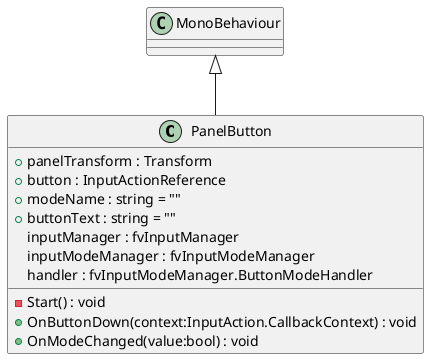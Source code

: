 @startuml
class PanelButton {
    + panelTransform : Transform
    + button : InputActionReference
    + modeName : string = ""
    + buttonText : string = ""
    inputManager : fvInputManager
    inputModeManager : fvInputModeManager
    handler : fvInputModeManager.ButtonModeHandler
    - Start() : void
    + OnButtonDown(context:InputAction.CallbackContext) : void
    + OnModeChanged(value:bool) : void
}
MonoBehaviour <|-- PanelButton
@enduml
